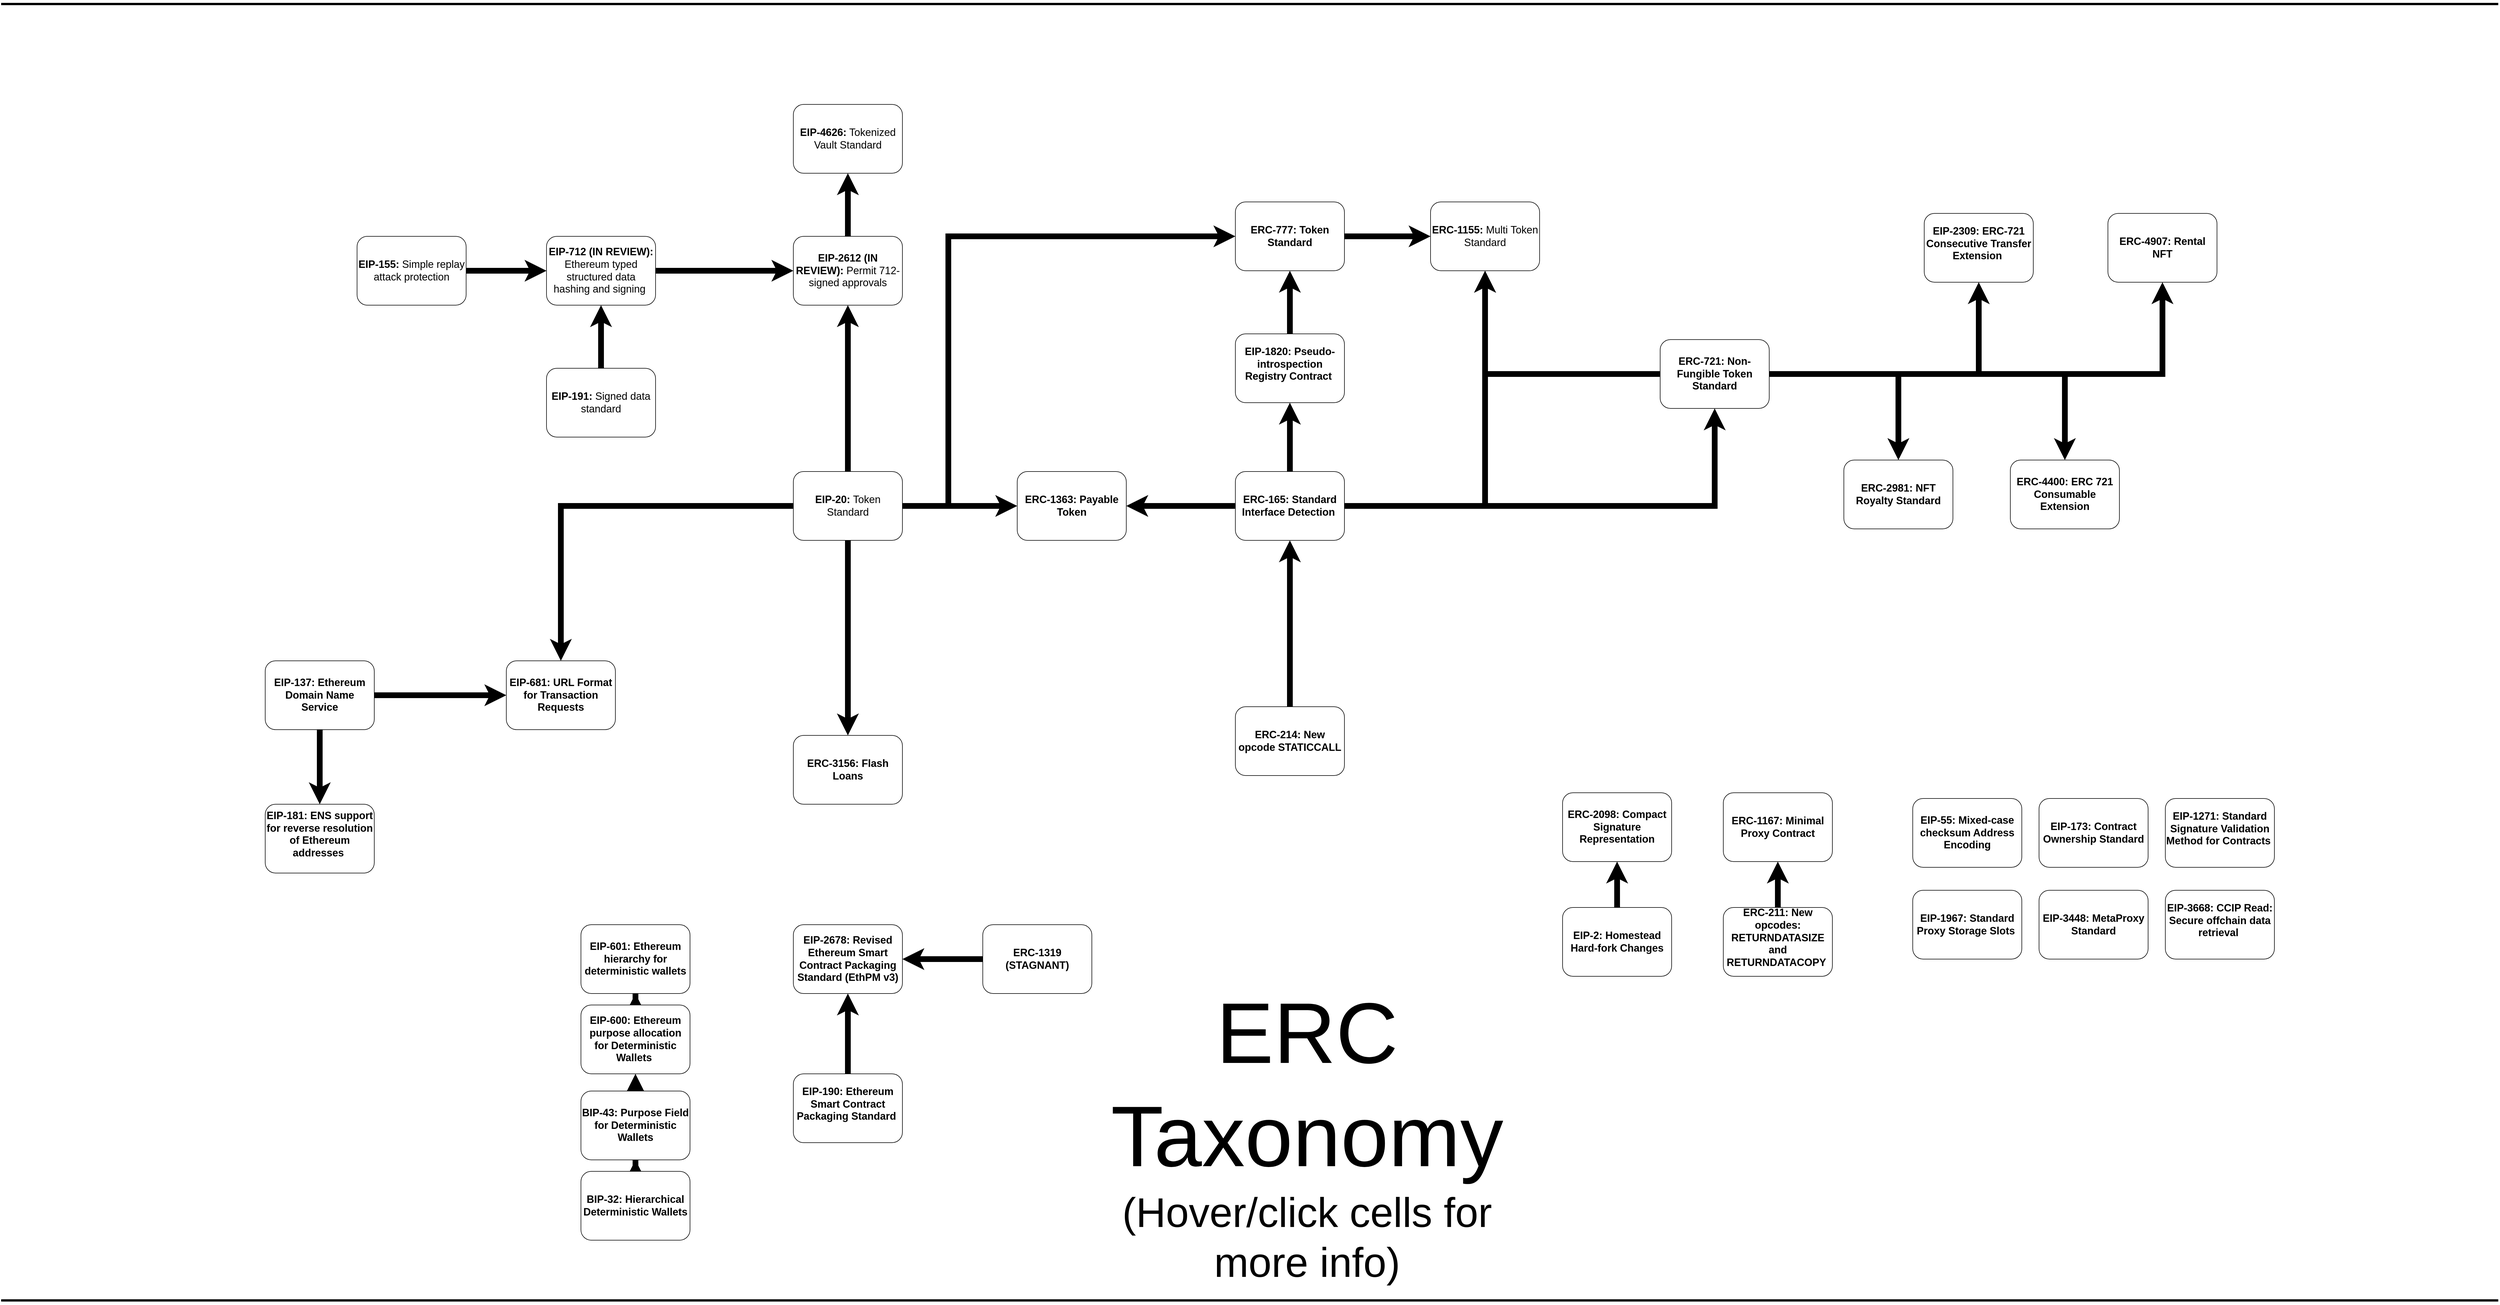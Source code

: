 <mxfile version="20.2.4" type="github"><diagram id="DHzNf3ChDMKsxw7hIS8k" name="Global Map"><mxGraphModel dx="3268" dy="-307" grid="1" gridSize="10" guides="1" tooltips="1" connect="1" arrows="1" fold="1" page="0" pageScale="1" pageWidth="850" pageHeight="1100" math="0" shadow="0"><root><mxCell id="0"/><mxCell id="1" parent="0"/><object label="&lt;h2 style=&quot;color: rgb(0, 0, 0); font-family: Helvetica; font-style: normal; font-variant-ligatures: normal; font-variant-caps: normal; letter-spacing: normal; orphans: 2; text-indent: 0px; text-transform: none; widows: 2; word-spacing: 0px; -webkit-text-stroke-width: 0px; text-decoration-thickness: initial; text-decoration-style: initial; text-decoration-color: initial;&quot;&gt;ERC-777: Token Standard&lt;/h2&gt;" tooltip="ABSTRACT: this token standard allows holders to approve/revoke operators who can manage their tokens; &#10;&#10;ERC-1820 allows backwards compatibility with ERC-20.&#10;&#10;MOTIVATION: improved functionality over ERC20. Lets you send tokens to a contract and notify in a single tx; authorize/remove operators; control/reject which token you send. " link="https://eips.ethereum.org/EIPS/eip-777" linkTarget="_blank" id="71x4kH8C7X-1FYkhwQ7b-1"><mxCell style="rounded=1;whiteSpace=wrap;html=1;labelBackgroundColor=none;align=center;verticalAlign=middle;" parent="1" vertex="1"><mxGeometry x="-160" y="1330" width="190" height="120" as="geometry"/></mxCell></object><mxCell id="71x4kH8C7X-1FYkhwQ7b-2" value="" style="rounded=0;orthogonalLoop=1;jettySize=auto;html=1;strokeWidth=10;labelBackgroundColor=none;align=center;verticalAlign=middle;" parent="1" source="71x4kH8C7X-1FYkhwQ7b-3" target="71x4kH8C7X-1FYkhwQ7b-1" edge="1"><mxGeometry relative="1" as="geometry"/></mxCell><object label="&lt;h2&gt;EIP-1820: Pseudo-introspection Registry Contract&amp;nbsp;&lt;/h2&gt;&lt;div&gt;&lt;br&gt;&lt;/div&gt;" tooltip="ABSTRACT: this standard defines a registry where smart contracts and regular accounts can publish which functionality they implement. Anyone can query the registry to find out if an address implements a specific interface.&#10;&#10;MOTIVATION: ERC-165 cannot be used by regular accounts; ERC-672 uses reverse ENS, which is complicated and centralized. 1820 is simple and fully decentralized." link="https://eips.ethereum.org/EIPS/eip-1820" linkTarget="_blank" id="71x4kH8C7X-1FYkhwQ7b-3"><mxCell style="rounded=1;whiteSpace=wrap;html=1;labelBackgroundColor=none;align=center;verticalAlign=middle;" parent="1" vertex="1"><mxGeometry x="-160" y="1560" width="190" height="120" as="geometry"/></mxCell></object><mxCell id="71x4kH8C7X-1FYkhwQ7b-4" value="" style="rounded=0;orthogonalLoop=1;jettySize=auto;html=1;strokeWidth=10;labelBackgroundColor=none;align=center;verticalAlign=middle;" parent="1" source="71x4kH8C7X-1FYkhwQ7b-5" target="71x4kH8C7X-1FYkhwQ7b-3" edge="1"><mxGeometry relative="1" as="geometry"/></mxCell><mxCell id="hWr02loSqfZ6-8k2eeXe-2" value="" style="edgeStyle=orthogonalEdgeStyle;rounded=0;orthogonalLoop=1;jettySize=auto;html=1;strokeWidth=10;labelBackgroundColor=none;align=center;verticalAlign=middle;" parent="1" source="71x4kH8C7X-1FYkhwQ7b-5" target="hWr02loSqfZ6-8k2eeXe-1" edge="1"><mxGeometry relative="1" as="geometry"/></mxCell><mxCell id="rXgSOH1rjXY0u1BI-F3B-8" value="" style="edgeStyle=orthogonalEdgeStyle;rounded=0;orthogonalLoop=1;jettySize=auto;html=1;strokeWidth=10;labelBackgroundColor=none;align=center;verticalAlign=middle;" parent="1" source="71x4kH8C7X-1FYkhwQ7b-5" target="rXgSOH1rjXY0u1BI-F3B-3" edge="1"><mxGeometry relative="1" as="geometry"/></mxCell><mxCell id="qW-soj_5A0CUFORqh7lS-6" value="" style="rounded=0;orthogonalLoop=1;jettySize=auto;html=1;strokeWidth=10;labelBackgroundColor=none;align=center;verticalAlign=middle;" parent="1" source="71x4kH8C7X-1FYkhwQ7b-5" target="qW-soj_5A0CUFORqh7lS-4" edge="1"><mxGeometry relative="1" as="geometry"/></mxCell><object label="&lt;h2 style=&quot;color: rgb(0, 0, 0); font-family: Helvetica; font-style: normal; font-variant-ligatures: normal; font-variant-caps: normal; letter-spacing: normal; orphans: 2; text-indent: 0px; text-transform: none; widows: 2; word-spacing: 0px; -webkit-text-stroke-width: 0px; text-decoration-thickness: initial; text-decoration-style: initial; text-decoration-color: initial;&quot;&gt;ERC-165: Standard Interface Detection&amp;nbsp;&lt;/h2&gt;" tooltip="ABSTRACT: ERC165 standardizes the concept of interfaces and standardizes the identification/naming of interfaces.&#10;&#10;MOTIVATION: If a contract follows the ERC165 standard, it will publish what interfaces it supports. Other contracts can then avoid calling unsupported functions." link="https://eips.ethereum.org/EIPS/eip-165" linkTarget="_blank" id="71x4kH8C7X-1FYkhwQ7b-5"><mxCell style="rounded=1;whiteSpace=wrap;html=1;labelBackgroundColor=none;align=center;verticalAlign=middle;" parent="1" vertex="1"><mxGeometry x="-160" y="1800" width="190" height="120" as="geometry"/></mxCell></object><mxCell id="blEKC3_LLWTbYpYxxKFk-1" value="" style="edgeStyle=orthogonalEdgeStyle;rounded=0;orthogonalLoop=1;jettySize=auto;html=1;strokeWidth=10;labelBackgroundColor=none;align=center;verticalAlign=middle;" parent="1" source="71x4kH8C7X-1FYkhwQ7b-7" target="71x4kH8C7X-1FYkhwQ7b-5" edge="1"><mxGeometry relative="1" as="geometry"/></mxCell><UserObject label="&lt;h2 style=&quot;color: rgb(0, 0, 0); font-family: Helvetica; font-style: normal; font-variant-ligatures: normal; font-variant-caps: normal; letter-spacing: normal; orphans: 2; text-indent: 0px; text-transform: none; widows: 2; word-spacing: 0px; -webkit-text-stroke-width: 0px; text-decoration-thickness: initial; text-decoration-style: initial; text-decoration-color: initial;&quot;&gt;ERC-214:&amp;nbsp;New opcode STATICCALL&lt;/h2&gt;" tooltip="ABSTRACT: New opcode that can call another contract without any modifications to the state during the call.&#10;&#10;MOTIVATION: Currently there are no restrictions on what a called contract can do, leading to uncertainty about the state of the contracts. This standard lets you make calls that are clearly non-state-changing; they are pure functions that return an output and do nothing else." link="https://github.com/ethereum/EIPs/blob/master/EIPS/eip-214.md" linkTarget="_blank" id="71x4kH8C7X-1FYkhwQ7b-7"><mxCell style="rounded=1;whiteSpace=wrap;html=1;fillColor=none;labelBackgroundColor=none;align=center;verticalAlign=middle;" parent="1" vertex="1"><mxGeometry x="-160" y="2210" width="190" height="120" as="geometry"/></mxCell></UserObject><object label="&lt;meta charset=&quot;utf-8&quot;&gt;&lt;h2 style=&quot;color: rgb(0, 0, 0); font-family: Helvetica; font-style: normal; font-variant-ligatures: normal; font-variant-caps: normal; letter-spacing: normal; orphans: 2; text-indent: 0px; text-transform: none; widows: 2; word-spacing: 0px; -webkit-text-stroke-width: 0px; text-decoration-thickness: initial; text-decoration-style: initial; text-decoration-color: initial;&quot;&gt;ERC-1155:&lt;span&gt;&amp;nbsp;&lt;/span&gt;&lt;span style=&quot;font-weight: normal;&quot;&gt;Multi Token Standard&lt;/span&gt;&lt;/h2&gt;" tooltip="ABSTRACT: an interface that allows you to store and transfer multiple fungible and non-fungible token types in a single transaction. Draws on ideas from ERC20, 721, and 777.&#10;&#10;MOTIVATION: ERC-20 and 721 require deployment of separate contracts for each token type or collection, leading to redundant bytecode deployed to the blockchain. 1155 also contains a safe transfer function, allowing tokens to be reclaimed if they are sent to the wrong address." link="https://eips.ethereum.org/EIPS/eip-1155" linkTarget="_blank" id="hWr02loSqfZ6-8k2eeXe-1"><mxCell style="rounded=1;whiteSpace=wrap;html=1;fillColor=none;labelBackgroundColor=none;align=center;verticalAlign=middle;" parent="1" vertex="1"><mxGeometry x="180" y="1330" width="190" height="120" as="geometry"/></mxCell></object><UserObject label="&lt;h2 style=&quot;&quot;&gt;EIP-4626:&lt;span style=&quot;font-weight: normal;&quot;&gt; Tokenized Vault Standard&lt;/span&gt;&lt;/h2&gt;" tooltip="• Allows for the implementation of a standard API for tokenized Vaults representing shares of a single underlying ERC-20 token. &#10;&#10;• This standard is an extension on the ERC-20 token that provides basic functionality for depositing and withdrawing tokens and reading balances.&#10;&#10;" link="https://eips.ethereum.org/EIPS/eip-4626" linkTarget="_blank" id="-bCB8i2Lti1rfnIsqVFo-1"><mxCell style="rounded=1;whiteSpace=wrap;html=1;labelBackgroundColor=none;align=center;verticalAlign=middle;" parent="1" vertex="1"><mxGeometry x="-930" y="1160" width="190" height="120" as="geometry"/></mxCell></UserObject><mxCell id="-bCB8i2Lti1rfnIsqVFo-2" value="" style="edgeStyle=orthogonalEdgeStyle;rounded=0;orthogonalLoop=1;jettySize=auto;html=1;strokeWidth=10;labelBackgroundColor=none;align=center;verticalAlign=middle;" parent="1" source="-bCB8i2Lti1rfnIsqVFo-3" target="-bCB8i2Lti1rfnIsqVFo-1" edge="1"><mxGeometry relative="1" as="geometry"/></mxCell><UserObject label="&lt;h2 style=&quot;color: rgb(0, 0, 0); font-family: Helvetica; font-style: normal; font-variant-ligatures: normal; font-variant-caps: normal; letter-spacing: normal; orphans: 2; text-indent: 0px; text-transform: none; widows: 2; word-spacing: 0px; -webkit-text-stroke-width: 0px; text-decoration-thickness: initial; text-decoration-style: initial; text-decoration-color: initial;&quot;&gt;EIP-2612 (IN REVIEW):&lt;span&gt;&amp;nbsp;&lt;/span&gt;&lt;span style=&quot;font-weight: normal;&quot;&gt;Permit 712-signed approvals&lt;/span&gt;&lt;/h2&gt;" link="https://eips.ethereum.org/EIPS/eip-2612" linkTarget="_blank" tooltip="ABSTRACT: This ERC extends the ERC-20 standard with a new function 'permit', which allows users to modify the allowance mapping using a signed message, instead of through msg.sender. It uses 712 structured data and allows users to execute transactions without holding any ETH.&#10;&#10;MOTIVATION: the ERC20 'approve' function is defined in terms of msg.sender, meaning a user's initial action must be performed by an externally owned account." id="-bCB8i2Lti1rfnIsqVFo-3"><mxCell style="rounded=1;whiteSpace=wrap;html=1;labelBorderColor=none;labelBackgroundColor=none;align=center;verticalAlign=middle;" parent="1" vertex="1"><mxGeometry x="-930" y="1390" width="190" height="120" as="geometry"/></mxCell></UserObject><mxCell id="-bCB8i2Lti1rfnIsqVFo-4" value="" style="edgeStyle=orthogonalEdgeStyle;rounded=0;orthogonalLoop=1;jettySize=auto;html=1;strokeWidth=10;labelBackgroundColor=none;align=center;verticalAlign=middle;" parent="1" source="-bCB8i2Lti1rfnIsqVFo-5" target="-bCB8i2Lti1rfnIsqVFo-3" edge="1"><mxGeometry relative="1" as="geometry"/></mxCell><UserObject label="&lt;h2 style=&quot;&quot;&gt;EIP-712 (IN REVIEW): &lt;span style=&quot;font-weight: normal;&quot;&gt;Ethereum typed structured data hashing and signing&amp;nbsp;&lt;/span&gt;&lt;/h2&gt;" tooltip="ABSTRACT: a standard for hashing and signing typed structured (i.e. human-readable) data as opposed to just bytestrings.&#10;&#10;MOTIVATION: Currently signed messages are an opaque hex string displayed to the user with little context about the items that make up the message. This standard lets you encode data along with its structure, allowing it to be displayed to the user for verification when signing." link="https://eips.ethereum.org/EIPS/eip-712" linkTarget="_blank" id="-bCB8i2Lti1rfnIsqVFo-5"><mxCell style="rounded=1;whiteSpace=wrap;html=1;labelBackgroundColor=none;align=center;verticalAlign=middle;" parent="1" vertex="1"><mxGeometry x="-1360" y="1390" width="190" height="120" as="geometry"/></mxCell></UserObject><mxCell id="qW-soj_5A0CUFORqh7lS-5" value="" style="edgeStyle=orthogonalEdgeStyle;rounded=0;orthogonalLoop=1;jettySize=auto;html=1;strokeWidth=10;labelBackgroundColor=none;align=center;verticalAlign=middle;" parent="1" source="-bCB8i2Lti1rfnIsqVFo-6" target="qW-soj_5A0CUFORqh7lS-4" edge="1"><mxGeometry relative="1" as="geometry"/></mxCell><mxCell id="YFZ9HMIp-dublQg6KrS5-4" value="" style="edgeStyle=orthogonalEdgeStyle;rounded=0;orthogonalLoop=1;jettySize=auto;html=1;strokeWidth=10;labelBackgroundColor=none;align=center;verticalAlign=middle;" parent="1" source="-bCB8i2Lti1rfnIsqVFo-6" target="YFZ9HMIp-dublQg6KrS5-3" edge="1"><mxGeometry relative="1" as="geometry"/></mxCell><mxCell id="YFZ9HMIp-dublQg6KrS5-9" value="" style="edgeStyle=orthogonalEdgeStyle;rounded=0;orthogonalLoop=1;jettySize=auto;html=1;strokeWidth=10;labelBackgroundColor=none;align=center;verticalAlign=middle;" parent="1" source="-bCB8i2Lti1rfnIsqVFo-6" target="YFZ9HMIp-dublQg6KrS5-8" edge="1"><mxGeometry relative="1" as="geometry"/></mxCell><UserObject label="&lt;h2 style=&quot;&quot;&gt;EIP-20: &lt;span style=&quot;font-weight: normal;&quot;&gt;Token Standard&lt;/span&gt;&lt;/h2&gt;" link="https://eips.ethereum.org/EIPS/eip-20" linkTarget="_blank" tooltip="ABSTRACT: allows for the implementation of a standard API for tokens within smart contracts. Includes functionality for transferring tokens and approval for spending by a third party.&#10;&#10;MOTIVATION: a standard interface allows any token on Ethereum to be re-used by other applications, from wallets to decentralized exchanges.&#10;&#10;NOTES: Arguably one of the main reasons for the success of ERC-20 tokens lies in the interplay between approve and transferFrom, which allows for tokens to not only be transferred between externally owned accounts (EOA), but to be used in other contracts under application specific conditions by abstracting away msg.sender as the defining mechanism for token access control." id="-bCB8i2Lti1rfnIsqVFo-6"><mxCell style="rounded=1;whiteSpace=wrap;html=1;labelBackgroundColor=none;align=center;verticalAlign=middle;" parent="1" vertex="1"><mxGeometry x="-930" y="1800" width="190" height="120" as="geometry"/></mxCell></UserObject><UserObject label="&lt;h2 style=&quot;&quot;&gt;EIP-191: &lt;span style=&quot;font-weight: normal;&quot;&gt;Signed data standard&lt;/span&gt;&lt;/h2&gt;" link="https://eips.ethereum.org/EIPS/eip-191" linkTarget="_blank" tooltip="ABSTRACT: proposes a specification about how to handle signed data in Ethereum contracts.&#10;&#10;MOTIVATION: several multisignature wallet implementations have been created which accept presigned transactions (a chunk of binary signed_data, along with signature). The interpretation of the signed_data has not been specified, leading to several problems." id="-bCB8i2Lti1rfnIsqVFo-7"><mxCell style="rounded=1;whiteSpace=wrap;html=1;labelBackgroundColor=none;align=center;verticalAlign=middle;" parent="1" vertex="1"><mxGeometry x="-1360" y="1620" width="190" height="120" as="geometry"/></mxCell></UserObject><UserObject label="&lt;h2 style=&quot;&quot;&gt;EIP-155: &lt;span style=&quot;font-weight: normal;&quot;&gt;Simple replay attack protection&lt;/span&gt;&lt;/h2&gt;" link="https://eips.ethereum.org/EIPS/eip-155" linkTarget="_blank" tooltip="SUMMARY: provides a way to send transactions that work on Ethereum without working on ETC or the Morden testnet." id="-bCB8i2Lti1rfnIsqVFo-8"><mxCell style="rounded=1;whiteSpace=wrap;html=1;labelBackgroundColor=none;align=center;verticalAlign=middle;" parent="1" vertex="1"><mxGeometry x="-1690" y="1390" width="190" height="120" as="geometry"/></mxCell></UserObject><mxCell id="-bCB8i2Lti1rfnIsqVFo-9" value="" style="endArrow=classic;html=1;rounded=0;strokeWidth=10;labelBackgroundColor=none;align=center;verticalAlign=middle;" parent="1" source="-bCB8i2Lti1rfnIsqVFo-8" target="-bCB8i2Lti1rfnIsqVFo-5" edge="1"><mxGeometry width="50" height="50" relative="1" as="geometry"><mxPoint x="-1340" y="1550" as="sourcePoint"/><mxPoint x="-1290" y="1500" as="targetPoint"/></mxGeometry></mxCell><mxCell id="-bCB8i2Lti1rfnIsqVFo-10" value="" style="endArrow=classic;html=1;rounded=0;strokeWidth=10;labelBackgroundColor=none;align=center;verticalAlign=middle;" parent="1" source="-bCB8i2Lti1rfnIsqVFo-7" target="-bCB8i2Lti1rfnIsqVFo-5" edge="1"><mxGeometry width="50" height="50" relative="1" as="geometry"><mxPoint x="-1130" y="1430" as="sourcePoint"/><mxPoint x="-1080" y="1380" as="targetPoint"/></mxGeometry></mxCell><mxCell id="-bCB8i2Lti1rfnIsqVFo-11" value="" style="endArrow=classic;html=1;rounded=0;strokeWidth=10;labelBackgroundColor=none;align=center;verticalAlign=middle;" parent="1" source="-bCB8i2Lti1rfnIsqVFo-6" target="-bCB8i2Lti1rfnIsqVFo-3" edge="1"><mxGeometry width="50" height="50" relative="1" as="geometry"><mxPoint x="-860" y="1250" as="sourcePoint"/><mxPoint x="-810" y="1200" as="targetPoint"/></mxGeometry></mxCell><mxCell id="rXgSOH1rjXY0u1BI-F3B-1" value="" style="edgeStyle=orthogonalEdgeStyle;rounded=0;orthogonalLoop=1;jettySize=auto;html=1;strokeWidth=10;labelBackgroundColor=none;align=center;verticalAlign=middle;" parent="1" source="rXgSOH1rjXY0u1BI-F3B-3" target="rXgSOH1rjXY0u1BI-F3B-4" edge="1"><mxGeometry relative="1" as="geometry"/></mxCell><mxCell id="rXgSOH1rjXY0u1BI-F3B-2" value="" style="edgeStyle=orthogonalEdgeStyle;rounded=0;orthogonalLoop=1;jettySize=auto;html=1;strokeWidth=10;labelBackgroundColor=none;align=center;verticalAlign=middle;" parent="1" source="rXgSOH1rjXY0u1BI-F3B-3" target="rXgSOH1rjXY0u1BI-F3B-5" edge="1"><mxGeometry relative="1" as="geometry"/></mxCell><mxCell id="fnJsk8TNzqyD9zQqd_-I-5" value="" style="edgeStyle=orthogonalEdgeStyle;rounded=0;orthogonalLoop=1;jettySize=auto;html=1;strokeWidth=10;labelBackgroundColor=none;align=center;verticalAlign=middle;" parent="1" source="rXgSOH1rjXY0u1BI-F3B-3" target="fnJsk8TNzqyD9zQqd_-I-4" edge="1"><mxGeometry relative="1" as="geometry"/></mxCell><mxCell id="PmUjfh7Pgg8BFpOK_JTL-6" value="" style="edgeStyle=orthogonalEdgeStyle;rounded=0;orthogonalLoop=1;jettySize=auto;html=1;fontSize=100;strokeWidth=10;labelBackgroundColor=none;align=center;verticalAlign=middle;" parent="1" source="rXgSOH1rjXY0u1BI-F3B-3" target="PmUjfh7Pgg8BFpOK_JTL-5" edge="1"><mxGeometry relative="1" as="geometry"/></mxCell><mxCell id="WanmHqsMJLC5JecusoAu-6" style="edgeStyle=orthogonalEdgeStyle;shape=connector;rounded=0;orthogonalLoop=1;jettySize=auto;html=1;labelBackgroundColor=none;fontFamily=Helvetica;fontSize=12;fontColor=default;endArrow=classic;strokeColor=default;strokeWidth=10;align=center;verticalAlign=middle;" parent="1" source="rXgSOH1rjXY0u1BI-F3B-3" target="hWr02loSqfZ6-8k2eeXe-1" edge="1"><mxGeometry relative="1" as="geometry"/></mxCell><object label="&lt;h2 style=&quot;color: rgb(0, 0, 0); font-family: Helvetica; font-style: normal; font-variant-ligatures: normal; font-variant-caps: normal; letter-spacing: normal; orphans: 2; text-indent: 0px; text-transform: none; widows: 2; word-spacing: 0px; -webkit-text-stroke-width: 0px; text-decoration-thickness: initial; text-decoration-style: initial; text-decoration-color: initial;&quot;&gt;ERC-721: Non-Fungible Token Standard&lt;/h2&gt;" tooltip="ABSTRACT: ERC-721 allows for the implementation of a standard API for NFTs within smart contracts. This standard provides basic functionality to track and transfer NFTs, which represent ownership over digital or physical assets.&#10;&#10;MOTIVATION: A standard interface allows wallet/broker/auction applications to work with any NFT on Ethereum." link="https://eips.ethereum.org/EIPS/eip-721" linkTarget="_blank" id="rXgSOH1rjXY0u1BI-F3B-3"><mxCell style="rounded=1;whiteSpace=wrap;html=1;labelBackgroundColor=none;align=center;verticalAlign=middle;" parent="1" vertex="1"><mxGeometry x="580" y="1570" width="190" height="120" as="geometry"/></mxCell></object><object label="&lt;h2 style=&quot;color: rgb(0, 0, 0); font-family: Helvetica; font-style: normal; font-variant-ligatures: normal; font-variant-caps: normal; letter-spacing: normal; orphans: 2; text-indent: 0px; text-transform: none; widows: 2; word-spacing: 0px; -webkit-text-stroke-width: 0px; text-decoration-thickness: initial; text-decoration-style: initial; text-decoration-color: initial;&quot;&gt;ERC-2981: NFT Royalty Standard&lt;/h2&gt;" tooltip="SUMMARY: A standardized way to retrieve royalty payment information for non-fungible tokens (NFTs) to enable universal support for royalty payments across all NFT marketplaces and ecosystem participants that opt-in.&#10;&#10;MOTIVATION: current marketplace infrastructure is siloed and royalty info isn't shared, leading to lost royalties when NFTs are transferred between marketplaces. " link="https://eips.ethereum.org/EIPS/eip-2981" linkTarget="_blank" id="rXgSOH1rjXY0u1BI-F3B-4"><mxCell style="rounded=1;whiteSpace=wrap;html=1;labelBackgroundColor=none;align=center;verticalAlign=middle;" parent="1" vertex="1"><mxGeometry x="900" y="1780" width="190" height="120" as="geometry"/></mxCell></object><object label="&lt;h2 style=&quot;color: rgb(0, 0, 0); font-family: Helvetica; font-style: normal; font-variant-ligatures: normal; font-variant-caps: normal; letter-spacing: normal; orphans: 2; text-indent: 0px; text-transform: none; widows: 2; word-spacing: 0px; -webkit-text-stroke-width: 0px; text-decoration-thickness: initial; text-decoration-style: initial; text-decoration-color: initial;&quot;&gt;ERC-4400: ERC 721 Consumable Extension&lt;/h2&gt;" tooltip="ABSTRACT: This specification defines standard functions outlining a consumer role for instance(s) of EIP-721. An implementation allows reading the current consumer for a given NFT (tokenId) along with a standardized event for when an consumer has changed. The proposal depends on and extends the existing EIP-721.&#10;&#10;" link="https://eips.ethereum.org/EIPS/eip-4400" id="rXgSOH1rjXY0u1BI-F3B-5"><mxCell style="rounded=1;whiteSpace=wrap;html=1;labelBackgroundColor=none;align=center;verticalAlign=middle;" parent="1" vertex="1"><mxGeometry x="1190" y="1780" width="190" height="120" as="geometry"/></mxCell></object><UserObject label="&lt;h2 style=&quot;&quot;&gt;ERC-1167: Minimal Proxy Contract&lt;/h2&gt;" tooltip="By standardizing on a known minimal bytecode redirect implementation, this standard allows users and third party tools (e.g. Etherscan) to (a) simply discover that a contract will always redirect in a known manner and (b) depend on the behavior of the code at the destination contract as the behavior of the redirecting contract. Specifically, tooling can interrogate the bytecode at a redirecting address to determine the location of the code that will run - and can depend on representations about that code (verified source, third-party audits, etc). This implementation forwards all calls and 100% of the gas to the implementation contract and then relays the return value back to the caller. In the case where the implementation reverts, the revert is passed back along with the payload data (for revert with message)." link="https://eips.ethereum.org/EIPS/eip-1167" id="qW-soj_5A0CUFORqh7lS-1"><mxCell style="rounded=1;whiteSpace=wrap;html=1;labelBackgroundColor=none;align=center;verticalAlign=middle;" parent="1" vertex="1"><mxGeometry x="690" y="2360" width="190" height="120" as="geometry"/></mxCell></UserObject><mxCell id="lDRKin0k6GB3xCSu0LvK-3" value="" style="edgeStyle=orthogonalEdgeStyle;rounded=0;orthogonalLoop=1;jettySize=auto;html=1;strokeWidth=10;labelBackgroundColor=none;align=center;verticalAlign=middle;" parent="1" source="qW-soj_5A0CUFORqh7lS-2" target="qW-soj_5A0CUFORqh7lS-1" edge="1"><mxGeometry relative="1" as="geometry"/></mxCell><UserObject label="&lt;h2 style=&quot;&quot;&gt;ERC-211: New opcodes: RETURNDATASIZE and RETURNDATACOPY&amp;nbsp;&lt;/h2&gt;&lt;div&gt;&lt;br&gt;&lt;/div&gt;" tooltip="A mechanism to allow returning arbitrary-length data inside the EVM has been requested for quite a while now. Existing proposals always had very intricate problems associated with charging gas. This proposal solves the same problem while at the same time, it has a very simple gas charging mechanism and requires minimal changes to the call opcodes. Its workings are very similar to the way calldata is handled already; after a call, return data is kept inside a virtual buffer from which the caller can copy it (or parts thereof) into memory. At the next call, the buffer is overwritten. This mechanism is 100% backwards compatible." link="https://eips.ethereum.org/EIPS/eip-211" id="qW-soj_5A0CUFORqh7lS-2"><mxCell style="rounded=1;whiteSpace=wrap;html=1;labelBackgroundColor=none;align=center;verticalAlign=middle;" parent="1" vertex="1"><mxGeometry x="690" y="2560" width="190" height="120" as="geometry"/></mxCell></UserObject><UserObject label="&lt;h2 style=&quot;&quot;&gt;ERC-1363: Payable Token&lt;/h2&gt;" tooltip="ABSTRACT: This EIP provides standard functions that a token contract and contracts working with tokens can implement to make a token Payable.&#10;&#10;" link="https://eips.ethereum.org/EIPS/eip-1363" id="qW-soj_5A0CUFORqh7lS-4"><mxCell style="rounded=1;whiteSpace=wrap;html=1;labelBackgroundColor=none;align=center;verticalAlign=middle;" parent="1" vertex="1"><mxGeometry x="-540" y="1800" width="190" height="120" as="geometry"/></mxCell></UserObject><UserObject label="&lt;h2 style=&quot;&quot;&gt;ERC-2098: Compact Signature Representation&lt;/h2&gt;" tooltip="The secp256k1 curve permits the computation of the public key of signed digest when coupled with a signature, which is used implicitly to establish the origin of a transaction from an Externally Owned Account as well as on-chain in EVM contracts for example, in meta-transactions and multi-sig contracts.&#10;&#10;Currently signatures require 65 bytes to represent, which when aligned to 256-bit words, requires 96 bytes (with 31 zero bytes injected). The yParity in RLP-encoded transactions also require (on average) 1.5 bytes. With compact signatures, this can be reduced to 64 bytes, which remains 64 bytes when word-aligned, and in the case of RLP-encoded transactions saves the 1.5 bytes required for the yParity." link="https://eips.ethereum.org/EIPS/eip-2098" id="fnJsk8TNzqyD9zQqd_-I-1"><mxCell style="rounded=1;whiteSpace=wrap;html=1;labelBackgroundColor=none;align=center;verticalAlign=middle;" parent="1" vertex="1"><mxGeometry x="410" y="2360" width="190" height="120" as="geometry"/></mxCell></UserObject><mxCell id="fnJsk8TNzqyD9zQqd_-I-2" value="" style="edgeStyle=orthogonalEdgeStyle;rounded=0;orthogonalLoop=1;jettySize=auto;html=1;strokeWidth=10;labelBackgroundColor=none;align=center;verticalAlign=middle;" parent="1" source="fnJsk8TNzqyD9zQqd_-I-3" target="fnJsk8TNzqyD9zQqd_-I-1" edge="1"><mxGeometry relative="1" as="geometry"/></mxCell><UserObject label="&lt;h2 style=&quot;&quot;&gt;EIP-2: Homestead Hard-fork Changes&lt;/h2&gt;" tooltip="" link="https://eips.ethereum.org/EIPS/eip-2" id="fnJsk8TNzqyD9zQqd_-I-3"><mxCell style="rounded=1;whiteSpace=wrap;html=1;labelBackgroundColor=none;align=center;verticalAlign=middle;" parent="1" vertex="1"><mxGeometry x="410" y="2560" width="190" height="120" as="geometry"/></mxCell></UserObject><object label="&lt;h2&gt;EIP-2309: ERC-721 Consecutive Transfer Extension&amp;nbsp;&lt;/h2&gt;&lt;div&gt;&lt;br&gt;&lt;/div&gt;" tooltip="ABSTRACT: The optional ERC-721 Consecutive Transfer Extension provides a standardized event which could be emitted during the creation/transfer of one, or many non-fungible tokens. This standard does not set the expectation of how you might create/transfer many tokens it is only concerned with the event emitted after the creation, or transfer of ownership of these tokens. This extension assumes that token identifiers are in consecutive order.&#10;&#10;" link="https://eips.ethereum.org/EIPS/eip-2309" id="fnJsk8TNzqyD9zQqd_-I-4"><mxCell style="rounded=1;whiteSpace=wrap;html=1;labelBackgroundColor=none;align=center;verticalAlign=middle;" parent="1" vertex="1"><mxGeometry x="1040" y="1350" width="190" height="120" as="geometry"/></mxCell></object><UserObject label="&lt;span style=&quot;font-weight: 700; font-size: 18px;&quot;&gt;EIP-601:&amp;nbsp;Ethereum hierarchy for deterministic wallets&lt;/span&gt;" tooltip="• A particular implementation of EIP600.&#10;&#10;• Defines the following 4 levels in a BIP32 path: m / purpose' / subpurpose' / EIP' / wallet'&#10;" link="https://eips.ethereum.org/EIPS/eip-601" linkTarget="_blank" id="9FSGn6FtCG2Mj5oUUJng-1"><mxCell style="rounded=1;whiteSpace=wrap;html=1;labelBackgroundColor=none;fontSize=18;align=center;verticalAlign=middle;" parent="1" vertex="1"><mxGeometry x="-1300" y="2590" width="190" height="120" as="geometry"/></mxCell></UserObject><mxCell id="9FSGn6FtCG2Mj5oUUJng-2" value="" style="edgeStyle=orthogonalEdgeStyle;rounded=0;orthogonalLoop=1;jettySize=auto;html=1;strokeWidth=10;labelBackgroundColor=none;fontSize=18;align=center;verticalAlign=middle;" parent="1" source="9FSGn6FtCG2Mj5oUUJng-3" target="9FSGn6FtCG2Mj5oUUJng-1" edge="1"><mxGeometry relative="1" as="geometry"/></mxCell><UserObject label="&lt;span style=&quot;color: rgb(0, 0, 0); font-family: Helvetica; font-size: 18px; font-style: normal; font-variant-ligatures: normal; font-variant-caps: normal; font-weight: 700; letter-spacing: normal; orphans: 2; text-indent: 0px; text-transform: none; widows: 2; word-spacing: 0px; -webkit-text-stroke-width: 0px; text-decoration-thickness: initial; text-decoration-style: initial; text-decoration-color: initial; float: none; display: inline !important;&quot;&gt;EIP-600:&amp;nbsp;Ethereum purpose allocation for Deterministic Wallets&amp;nbsp;&lt;/span&gt;" link="https://eips.ethereum.org/EIPS/eip-600" tooltip="This EIP defines a logical hierarchy for deterministic wallets based on BIP32, the purpose scheme defined in BIP43 and this proposed change to BIP43.&#10;&#10;This EIP is a particular application of BIP43." id="9FSGn6FtCG2Mj5oUUJng-3"><mxCell style="rounded=1;whiteSpace=wrap;html=1;labelBackgroundColor=none;fontSize=18;align=center;verticalAlign=middle;" parent="1" vertex="1"><mxGeometry x="-1300" y="2730" width="190" height="120" as="geometry"/></mxCell></UserObject><mxCell id="9FSGn6FtCG2Mj5oUUJng-4" value="" style="edgeStyle=orthogonalEdgeStyle;rounded=0;orthogonalLoop=1;jettySize=auto;html=1;strokeWidth=10;labelBackgroundColor=none;fontSize=18;align=center;verticalAlign=middle;" parent="1" source="9FSGn6FtCG2Mj5oUUJng-5" target="9FSGn6FtCG2Mj5oUUJng-7" edge="1"><mxGeometry relative="1" as="geometry"/></mxCell><UserObject label="&lt;meta charset=&quot;utf-8&quot; style=&quot;font-size: 18px;&quot;&gt;&lt;span style=&quot;color: rgb(0, 0, 0); font-family: Helvetica; font-size: 18px; font-style: normal; font-variant-ligatures: normal; font-variant-caps: normal; font-weight: 700; letter-spacing: normal; orphans: 2; text-indent: 0px; text-transform: none; widows: 2; word-spacing: 0px; -webkit-text-stroke-width: 0px; text-decoration-thickness: initial; text-decoration-style: initial; text-decoration-color: initial; float: none; display: inline !important;&quot;&gt;BIP-32: Hierarchical Deterministic Wallets&lt;/span&gt;" tooltip="Deterministic wallets have a single chain of keypairs, making sharing a wallet all-or-nothing since with one keypair you can figure out the others. &#10;&#10;Hierarchical deterministic (HD) wallets allow selective sharing by supporting multiple keypair chains, derived from a single root. This means you can generate infinite keys from a single seed." link="https://github.com/bitcoin/bips/blob/master/bip-0032.mediawiki" linkTarget="_blank" id="9FSGn6FtCG2Mj5oUUJng-5"><mxCell style="rounded=1;whiteSpace=wrap;html=1;labelBackgroundColor=none;fontSize=18;align=center;verticalAlign=middle;" parent="1" vertex="1"><mxGeometry x="-1300" y="3020" width="190" height="120" as="geometry"/></mxCell></UserObject><mxCell id="9FSGn6FtCG2Mj5oUUJng-6" value="" style="edgeStyle=orthogonalEdgeStyle;rounded=0;orthogonalLoop=1;jettySize=auto;html=1;strokeWidth=10;labelBackgroundColor=none;fontSize=18;align=center;verticalAlign=middle;" parent="1" source="9FSGn6FtCG2Mj5oUUJng-7" target="9FSGn6FtCG2Mj5oUUJng-3" edge="1"><mxGeometry relative="1" as="geometry"/></mxCell><UserObject label="&lt;meta charset=&quot;utf-8&quot; style=&quot;font-size: 18px;&quot;&gt;&lt;span style=&quot;color: rgb(0, 0, 0); font-family: Helvetica; font-size: 18px; font-style: normal; font-variant-ligatures: normal; font-variant-caps: normal; font-weight: 700; letter-spacing: normal; orphans: 2; text-indent: 0px; text-transform: none; widows: 2; word-spacing: 0px; -webkit-text-stroke-width: 0px; text-decoration-thickness: initial; text-decoration-style: initial; text-decoration-color: initial; float: none; display: inline !important;&quot;&gt;BIP-43: Purpose Field for Deterministic Wallets&lt;/span&gt;" tooltip="This BIP introduces a &quot;Purpose Field&quot; for use in deterministic wallets based on algorithm described in BIP32." link="https://github.com/bitcoin/bips/blob/master/bip-0043.mediawiki" id="9FSGn6FtCG2Mj5oUUJng-7"><mxCell style="rounded=1;whiteSpace=wrap;html=1;labelBackgroundColor=none;fontSize=18;align=center;verticalAlign=middle;" parent="1" vertex="1"><mxGeometry x="-1300" y="2880" width="190" height="120" as="geometry"/></mxCell></UserObject><mxCell id="PmUjfh7Pgg8BFpOK_JTL-4" value="&lt;font style=&quot;&quot;&gt;&lt;font style=&quot;font-size: 150px;&quot;&gt;ERC Taxonomy&lt;/font&gt;&lt;br&gt;&lt;font style=&quot;font-size: 72px;&quot;&gt;(Hover/click cells for more info)&lt;/font&gt;&lt;br&gt;&lt;/font&gt;" style="text;html=1;strokeColor=none;fillColor=none;align=center;verticalAlign=middle;whiteSpace=wrap;rounded=0;labelBackgroundColor=none;fontSize=20;" parent="1" vertex="1"><mxGeometry x="-350" y="2910" width="630" height="90" as="geometry"/></mxCell><object label="&lt;h2 style=&quot;color: rgb(0, 0, 0); font-family: Helvetica; font-style: normal; font-variant-ligatures: normal; font-variant-caps: normal; letter-spacing: normal; orphans: 2; text-indent: 0px; text-transform: none; widows: 2; word-spacing: 0px; -webkit-text-stroke-width: 0px; text-decoration-thickness: initial; text-decoration-style: initial; text-decoration-color: initial;&quot;&gt;ERC-4907: Rental NFT&lt;/h2&gt;" tooltip="ABSTRACT: This standard is an extension of EIP-721. It proposes an additional role (user) which can be granted to addresses, and a time where the role is automatically revoked (expires). The user role represents permission to “use” the NFT, but not the ability to transfer it or set users.&#10;&#10;MOTIVATION: owners of NFTs often rent them out to users. Separate roles are needed to manage permissions accordingly. Some projects already use this design scheme under different names such as “operator” or “controller” but we need a unified standard to facilitate collaboration amongst all applications.&#10;&#10;" link="https://eips.ethereum.org/EIPS/eip-4907" linkTarget="_blank" id="PmUjfh7Pgg8BFpOK_JTL-5"><mxCell style="rounded=1;whiteSpace=wrap;html=1;labelBackgroundColor=none;align=center;verticalAlign=middle;" parent="1" vertex="1"><mxGeometry x="1360" y="1350" width="190" height="120" as="geometry"/></mxCell></object><UserObject label="&lt;h2 style=&quot;&quot;&gt;ERC-3156: Flash Loans&lt;/h2&gt;" link="https://eips.ethereum.org/EIPS/eip-3156" linkTarget="_blank" tooltip="ABSTRACT: A flash loan is a smart contract transaction in which a lender smart contract lends assets to a borrower smart contract with the condition that the assets are returned, plus an optional fee, before the end of the transaction. This ERC specifies interfaces for lenders to accept flash loan requests, and for borrowers to take temporary control of the transaction within the lender execution. The process for the safe execution of flash loans is also specified.&#10;&#10;" id="YFZ9HMIp-dublQg6KrS5-3"><mxCell style="rounded=1;whiteSpace=wrap;html=1;labelBackgroundColor=none;align=center;verticalAlign=middle;" parent="1" vertex="1"><mxGeometry x="-930" y="2260" width="190" height="120" as="geometry"/></mxCell></UserObject><UserObject label="&lt;h2 style=&quot;&quot;&gt;EIP-2678: Revised Ethereum Smart Contract Packaging Standard (EthPM v3)&lt;/h2&gt;" tooltip="ABSTRACT: defines a data format for package manifest documents, representing a package of one or more smart contracts, optionally including source code and any/all deployed instances across multiple networks.&#10;&#10;MOTIVATION: aims to encourage the Ethereum development ecosystem towards software best practices around code reuse." link="https://eips.ethereum.org/EIPS/eip-2678" linkTarget="_blank" id="YFZ9HMIp-dublQg6KrS5-5"><mxCell style="rounded=1;whiteSpace=wrap;html=1;labelBackgroundColor=none;align=center;verticalAlign=middle;" parent="1" vertex="1"><mxGeometry x="-930" y="2590" width="190" height="120" as="geometry"/></mxCell></UserObject><mxCell id="YFZ9HMIp-dublQg6KrS5-6" value="" style="edgeStyle=orthogonalEdgeStyle;rounded=0;orthogonalLoop=1;jettySize=auto;html=1;strokeWidth=10;labelBackgroundColor=none;align=center;verticalAlign=middle;" parent="1" source="YFZ9HMIp-dublQg6KrS5-7" target="YFZ9HMIp-dublQg6KrS5-5" edge="1"><mxGeometry relative="1" as="geometry"><mxPoint x="315" y="2638" as="targetPoint"/></mxGeometry></mxCell><UserObject label="&lt;h2 style=&quot;&quot;&gt;ERC-1319 (STAGNANT)&lt;/h2&gt;" tooltip="ABSTRACT: specifies an interface for publishing to and retrieving assets from smart contract package registries.&#10;&#10;MOTIVATION: the goal is to establish a framework that allows smart contract publishers to design and deploy code registries with arbitrary business logic while exposing a set of common endpoints that tooling can use to retrieve assets for contract consumers." link="https://eips.ethereum.org/EIPS/eip-1319" linkTarget="_blank" id="YFZ9HMIp-dublQg6KrS5-7"><mxCell style="rounded=1;whiteSpace=wrap;html=1;labelBackgroundColor=none;align=center;verticalAlign=middle;" parent="1" vertex="1"><mxGeometry x="-600" y="2590" width="190" height="120" as="geometry"/></mxCell></UserObject><mxCell id="YFZ9HMIp-dublQg6KrS5-11" value="" style="edgeStyle=orthogonalEdgeStyle;rounded=0;orthogonalLoop=1;jettySize=auto;html=1;strokeWidth=10;labelBackgroundColor=none;align=center;verticalAlign=middle;" parent="1" source="YFZ9HMIp-dublQg6KrS5-10" target="YFZ9HMIp-dublQg6KrS5-8" edge="1"><mxGeometry relative="1" as="geometry"/></mxCell><UserObject label="&lt;h2 style=&quot;&quot;&gt;EIP-681: URL Format for Transaction Requests&lt;/h2&gt;" tooltip="ABSTRACT: URLs embedded in QR-codes, hyperlinks in web-pages, emails or chat messages provide for robust cross-application signaling between very loosely coupled applications. A standardized URL format for payment requests allows for instant invocation of the user’s preferred wallet application (even if it is a webapp or a swarm đapp), with the correct parameterization of the payment transaction only to be confirmed by the (authenticated) user.&#10;&#10;" link="https://eips.ethereum.org/EIPS/eip-681" id="YFZ9HMIp-dublQg6KrS5-8"><mxCell style="rounded=1;whiteSpace=wrap;html=1;labelBackgroundColor=none;align=center;verticalAlign=middle;" parent="1" vertex="1"><mxGeometry x="-1430" y="2130" width="190" height="120" as="geometry"/></mxCell></UserObject><mxCell id="YFZ9HMIp-dublQg6KrS5-13" value="" style="edgeStyle=orthogonalEdgeStyle;rounded=0;orthogonalLoop=1;jettySize=auto;html=1;strokeWidth=10;labelBackgroundColor=none;align=center;verticalAlign=middle;" parent="1" source="YFZ9HMIp-dublQg6KrS5-10" target="YFZ9HMIp-dublQg6KrS5-12" edge="1"><mxGeometry relative="1" as="geometry"/></mxCell><UserObject label="&lt;h2 style=&quot;&quot;&gt;EIP-137: Ethereum Domain Name Service&lt;/h2&gt;" tooltip="ABSTRACT: This EIP describes the details of the Ethereum Name Service, a proposed protocol and ABI definition that provides flexible resolution of short, human-readable names to service and resource identifiers. This permits users and developers to refer to human-readable and easy to remember names, and permits those names to be updated as necessary when the underlying resource (contract, content-addressed data, etc) changes.&#10;" link="https://eips.ethereum.org/EIPS/eip-137" id="YFZ9HMIp-dublQg6KrS5-10"><mxCell style="rounded=1;whiteSpace=wrap;html=1;labelBackgroundColor=none;align=center;verticalAlign=middle;" parent="1" vertex="1"><mxGeometry x="-1850" y="2130" width="190" height="120" as="geometry"/></mxCell></UserObject><UserObject label="&lt;h2&gt;EIP-181: ENS support for reverse resolution of Ethereum addresses&amp;nbsp;&lt;/h2&gt;&lt;div&gt;&lt;br&gt;&lt;/div&gt;" tooltip="ABSTRACT: This EIP specifies a TLD, registrar, and resolver interface for reverse resolution of Ethereum addresses using ENS. This permits associating a human-readable name with any Ethereum blockchain address. Resolvers can be certain that the reverse record was published by the owner of the Ethereum address in question.&#10;&#10;" link="https://eips.ethereum.org/EIPS/eip-181" id="YFZ9HMIp-dublQg6KrS5-12"><mxCell style="rounded=1;whiteSpace=wrap;html=1;labelBackgroundColor=none;align=center;verticalAlign=middle;" parent="1" vertex="1"><mxGeometry x="-1850" y="2380" width="190" height="120" as="geometry"/></mxCell></UserObject><mxCell id="J7UMZtez90xtZIXYKf_u-2" value="" style="endArrow=classic;html=1;rounded=0;strokeWidth=10;edgeStyle=orthogonalEdgeStyle;labelBackgroundColor=none;align=center;verticalAlign=middle;" parent="1" source="-bCB8i2Lti1rfnIsqVFo-6" target="71x4kH8C7X-1FYkhwQ7b-1" edge="1"><mxGeometry width="50" height="50" relative="1" as="geometry"><mxPoint x="-567" y="1710" as="sourcePoint"/><mxPoint x="-567" y="1420" as="targetPoint"/><Array as="points"><mxPoint x="-660" y="1860"/><mxPoint x="-660" y="1390"/></Array></mxGeometry></mxCell><mxCell id="WanmHqsMJLC5JecusoAu-3" value="" style="endArrow=classic;html=1;rounded=0;strokeWidth=10;edgeStyle=orthogonalEdgeStyle;labelBackgroundColor=none;align=center;verticalAlign=middle;" parent="1" source="71x4kH8C7X-1FYkhwQ7b-1" target="hWr02loSqfZ6-8k2eeXe-1" edge="1"><mxGeometry width="50" height="50" relative="1" as="geometry"><mxPoint x="84" y="1407" as="sourcePoint"/><mxPoint x="227" y="1407" as="targetPoint"/></mxGeometry></mxCell><mxCell id="wHW0W8KoTloABW73mLQx-19" value="" style="line;strokeWidth=4;html=1;perimeter=backbonePerimeter;points=[];outlineConnect=0;labelBackgroundColor=none;fontSize=50;align=center;verticalAlign=middle;" parent="1" vertex="1"><mxGeometry x="-2310" y="3240" width="4350" height="10" as="geometry"/></mxCell><mxCell id="wHW0W8KoTloABW73mLQx-20" value="" style="line;strokeWidth=4;html=1;perimeter=backbonePerimeter;points=[];outlineConnect=0;labelBackgroundColor=none;fontSize=50;align=center;verticalAlign=middle;" parent="1" vertex="1"><mxGeometry x="-2310" y="980" width="4350" height="10" as="geometry"/></mxCell><UserObject label="&lt;h2 style=&quot;&quot;&gt;EIP-55: Mixed-case checksum Address Encoding&lt;/h2&gt;" tooltip="" link="https://eips.ethereum.org/EIPS/eip-55" id="uzixG3pzWWLwxLKEn3ep-1"><mxCell style="rounded=1;whiteSpace=wrap;html=1;labelBackgroundColor=none;align=center;verticalAlign=middle;" parent="1" vertex="1"><mxGeometry x="1020" y="2370" width="190" height="120" as="geometry"/></mxCell></UserObject><UserObject label="&lt;h2 style=&quot;&quot;&gt;EIP-173: Contract Ownership Standard&lt;/h2&gt;" tooltip="This specification defines standard functions for owning or controlling a contract.&#10;&#10;An implementation allows reading the current owner (owner() returns (address)) and transferring ownership (transferOwnership(address newOwner)) along with a standardized event for when ownership is changed (OwnershipTransferred(address indexed previousOwner, address indexed newOwner))." link="https://eips.ethereum.org/EIPS/eip-173" id="uzixG3pzWWLwxLKEn3ep-2"><mxCell style="rounded=1;whiteSpace=wrap;html=1;labelBackgroundColor=none;align=center;verticalAlign=middle;" parent="1" vertex="1"><mxGeometry x="1240" y="2370" width="190" height="120" as="geometry"/></mxCell></UserObject><UserObject label="&lt;h2&gt;EIP-3668: CCIP Read: Secure offchain data retrieval&amp;nbsp;&lt;/h2&gt;&lt;div&gt;&lt;br&gt;&lt;/div&gt;" tooltip="Contracts wishing to support lookup of data from external sources may, instead of returning the data directly, revert using OffchainLookup(address sender, string[] urls, bytes callData, bytes4 callbackFunction, bytes extraData). Clients supporting this specification then make an RPC call to a URL from urls, supplying callData, and getting back an opaque byte string response. Finally, clients call the function specified by callbackFunction on the contract, providing response and extraData. The contract can then decode and verify the returned data using an implementation-specific method.&#10;&#10;This mechanism allows for offchain lookups of data in a way that is transparent to clients, and allows contract authors to implement whatever validation is necessary; in many cases this can be provided without any additional trust assumptions over and above those required if data is stored onchain." link="https://eips.ethereum.org/EIPS/eip-3668" id="uzixG3pzWWLwxLKEn3ep-3"><mxCell style="rounded=1;whiteSpace=wrap;html=1;labelBackgroundColor=none;align=center;verticalAlign=middle;" parent="1" vertex="1"><mxGeometry x="1460" y="2530" width="190" height="120" as="geometry"/></mxCell></UserObject><UserObject label="&lt;h2&gt;EIP-3448: MetaProxy Standard&lt;/h2&gt;" tooltip="By standardizing on a known minimal bytecode proxy implementation with support for immutable metadata, this standard allows users and third party tools (e.g. Etherscan) to: (a) simply discover that a contract will always redirect in a known manner and (b) depend on the behavior of the code at the destination contract as the behavior of the redirecting contract and (c) verify/view the attached metadata.&#10;&#10;Tooling can interrogate the bytecode at a redirecting address to determine the location of the code that will run along with the associated metadata - and can depend on representations about that code (verified source, third-party audits, etc). This implementation forwards all calls via DELEGATECALL and any (calldata) input plus the metadata at the end of the bytecode to the implementation contract and then relays the return value back to the caller. In the case where the implementation reverts, the revert is passed back along with the payload data." link="https://eips.ethereum.org/EIPS/eip-3448" id="uzixG3pzWWLwxLKEn3ep-4"><mxCell style="rounded=1;whiteSpace=wrap;html=1;labelBackgroundColor=none;align=center;verticalAlign=middle;" parent="1" vertex="1"><mxGeometry x="1240" y="2530" width="190" height="120" as="geometry"/></mxCell></UserObject><UserObject label="&lt;h2&gt;EIP-1967: Standard Proxy Storage Slots&amp;nbsp;&lt;/h2&gt;" tooltip="Delegating proxy contracts are widely used for both upgradeability and gas savings. These proxies rely on a logic contract (also known as implementation contract or master copy) that is called using delegatecall. This allows proxies to keep a persistent state (storage and balance) while the code is delegated to the logic contract.&#10;&#10;To avoid clashes in storage usage between the proxy and logic contract, the address of the logic contract is typically saved in a specific storage slot (for example 0x360894a13ba1a3210667c828492db98dca3e2076cc3735a920a3ca505d382bbc in OpenZeppelin contracts) guaranteed to be never allocated by a compiler. This EIP proposes a set of standard slots to store proxy information. This allows clients like block explorers to properly extract and show this information to end users, and logic contracts to optionally act upon it." link="https://eips.ethereum.org/EIPS/eip-1967" id="uzixG3pzWWLwxLKEn3ep-6"><mxCell style="rounded=1;whiteSpace=wrap;html=1;labelBackgroundColor=none;align=center;verticalAlign=middle;" parent="1" vertex="1"><mxGeometry x="1020" y="2530" width="190" height="120" as="geometry"/></mxCell></UserObject><UserObject label="&lt;h2&gt;EIP-1271: Standard Signature Validation Method for Contracts&amp;nbsp;&lt;/h2&gt;&lt;div&gt;&lt;br&gt;&lt;/div&gt;" tooltip="Externally Owned Accounts (EOA) can sign messages with their associated private keys, but currently contracts cannot. We propose a standard way for any contracts to verify whether a signature on a behalf of a given contract is valid. This is possible via the implementation of a isValidSignature(hash, signature) function on the signing contract, which can be called to validate a signature.&#10;" link="https://eips.ethereum.org/EIPS/eip-1271" id="uzixG3pzWWLwxLKEn3ep-7"><mxCell style="rounded=1;whiteSpace=wrap;html=1;labelBackgroundColor=none;align=center;verticalAlign=middle;" parent="1" vertex="1"><mxGeometry x="1460" y="2370" width="190" height="120" as="geometry"/></mxCell></UserObject><mxCell id="uzixG3pzWWLwxLKEn3ep-9" style="edgeStyle=orthogonalEdgeStyle;rounded=0;orthogonalLoop=1;jettySize=auto;html=1;strokeWidth=10;" parent="1" source="uzixG3pzWWLwxLKEn3ep-8" target="YFZ9HMIp-dublQg6KrS5-5" edge="1"><mxGeometry relative="1" as="geometry"/></mxCell><UserObject label="&lt;h2&gt;EIP-190: Ethereum Smart Contract Packaging Standard&amp;nbsp;&lt;/h2&gt;&lt;div&gt;&lt;br&gt;&lt;/div&gt;" tooltip="ABSTRACT: proposes a specification for Ethereum smart contract packages.&#10;&#10;MOTIVATION: Packaging is a core piece of modern software development which is missing from the Ethereum ecosystem. The lack of packaging limits the ability for developers to reuse code which negatively affects productivity and security.&#10;&#10;" link="https://eips.ethereum.org/EIPS/eip-190" linkTarget="_blank" id="uzixG3pzWWLwxLKEn3ep-8"><mxCell style="rounded=1;whiteSpace=wrap;html=1;labelBackgroundColor=none;align=center;verticalAlign=middle;" parent="1" vertex="1"><mxGeometry x="-930" y="2850" width="190" height="120" as="geometry"/></mxCell></UserObject></root></mxGraphModel></diagram></mxfile>